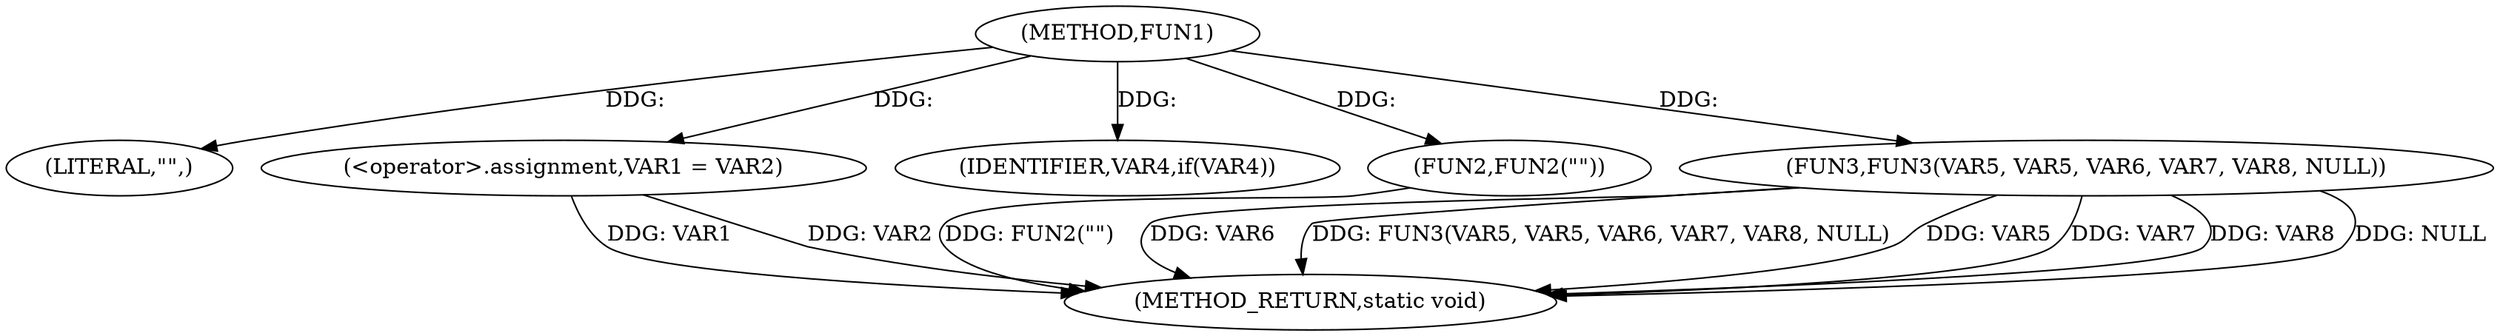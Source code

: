 digraph FUN1 {  
"1000100" [label = "(METHOD,FUN1)" ]
"1000121" [label = "(METHOD_RETURN,static void)" ]
"1000103" [label = "(LITERAL,\"\",)" ]
"1000104" [label = "(<operator>.assignment,VAR1 = VAR2)" ]
"1000108" [label = "(IDENTIFIER,VAR4,if(VAR4))" ]
"1000110" [label = "(FUN2,FUN2(\"\"))" ]
"1000114" [label = "(FUN3,FUN3(VAR5, VAR5, VAR6, VAR7, VAR8, NULL))" ]
  "1000114" -> "1000121"  [ label = "DDG: VAR6"] 
  "1000104" -> "1000121"  [ label = "DDG: VAR1"] 
  "1000114" -> "1000121"  [ label = "DDG: FUN3(VAR5, VAR5, VAR6, VAR7, VAR8, NULL)"] 
  "1000114" -> "1000121"  [ label = "DDG: VAR5"] 
  "1000114" -> "1000121"  [ label = "DDG: VAR7"] 
  "1000114" -> "1000121"  [ label = "DDG: VAR8"] 
  "1000104" -> "1000121"  [ label = "DDG: VAR2"] 
  "1000110" -> "1000121"  [ label = "DDG: FUN2(\"\")"] 
  "1000114" -> "1000121"  [ label = "DDG: NULL"] 
  "1000100" -> "1000103"  [ label = "DDG: "] 
  "1000100" -> "1000104"  [ label = "DDG: "] 
  "1000100" -> "1000108"  [ label = "DDG: "] 
  "1000100" -> "1000110"  [ label = "DDG: "] 
  "1000100" -> "1000114"  [ label = "DDG: "] 
}
